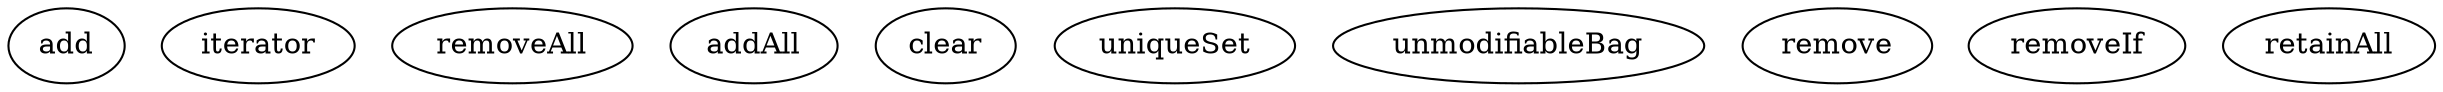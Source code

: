 digraph G {
add;
iterator;
removeAll;
addAll;
clear;
uniqueSet;
unmodifiableBag;
remove;
removeIf;
retainAll;
}
